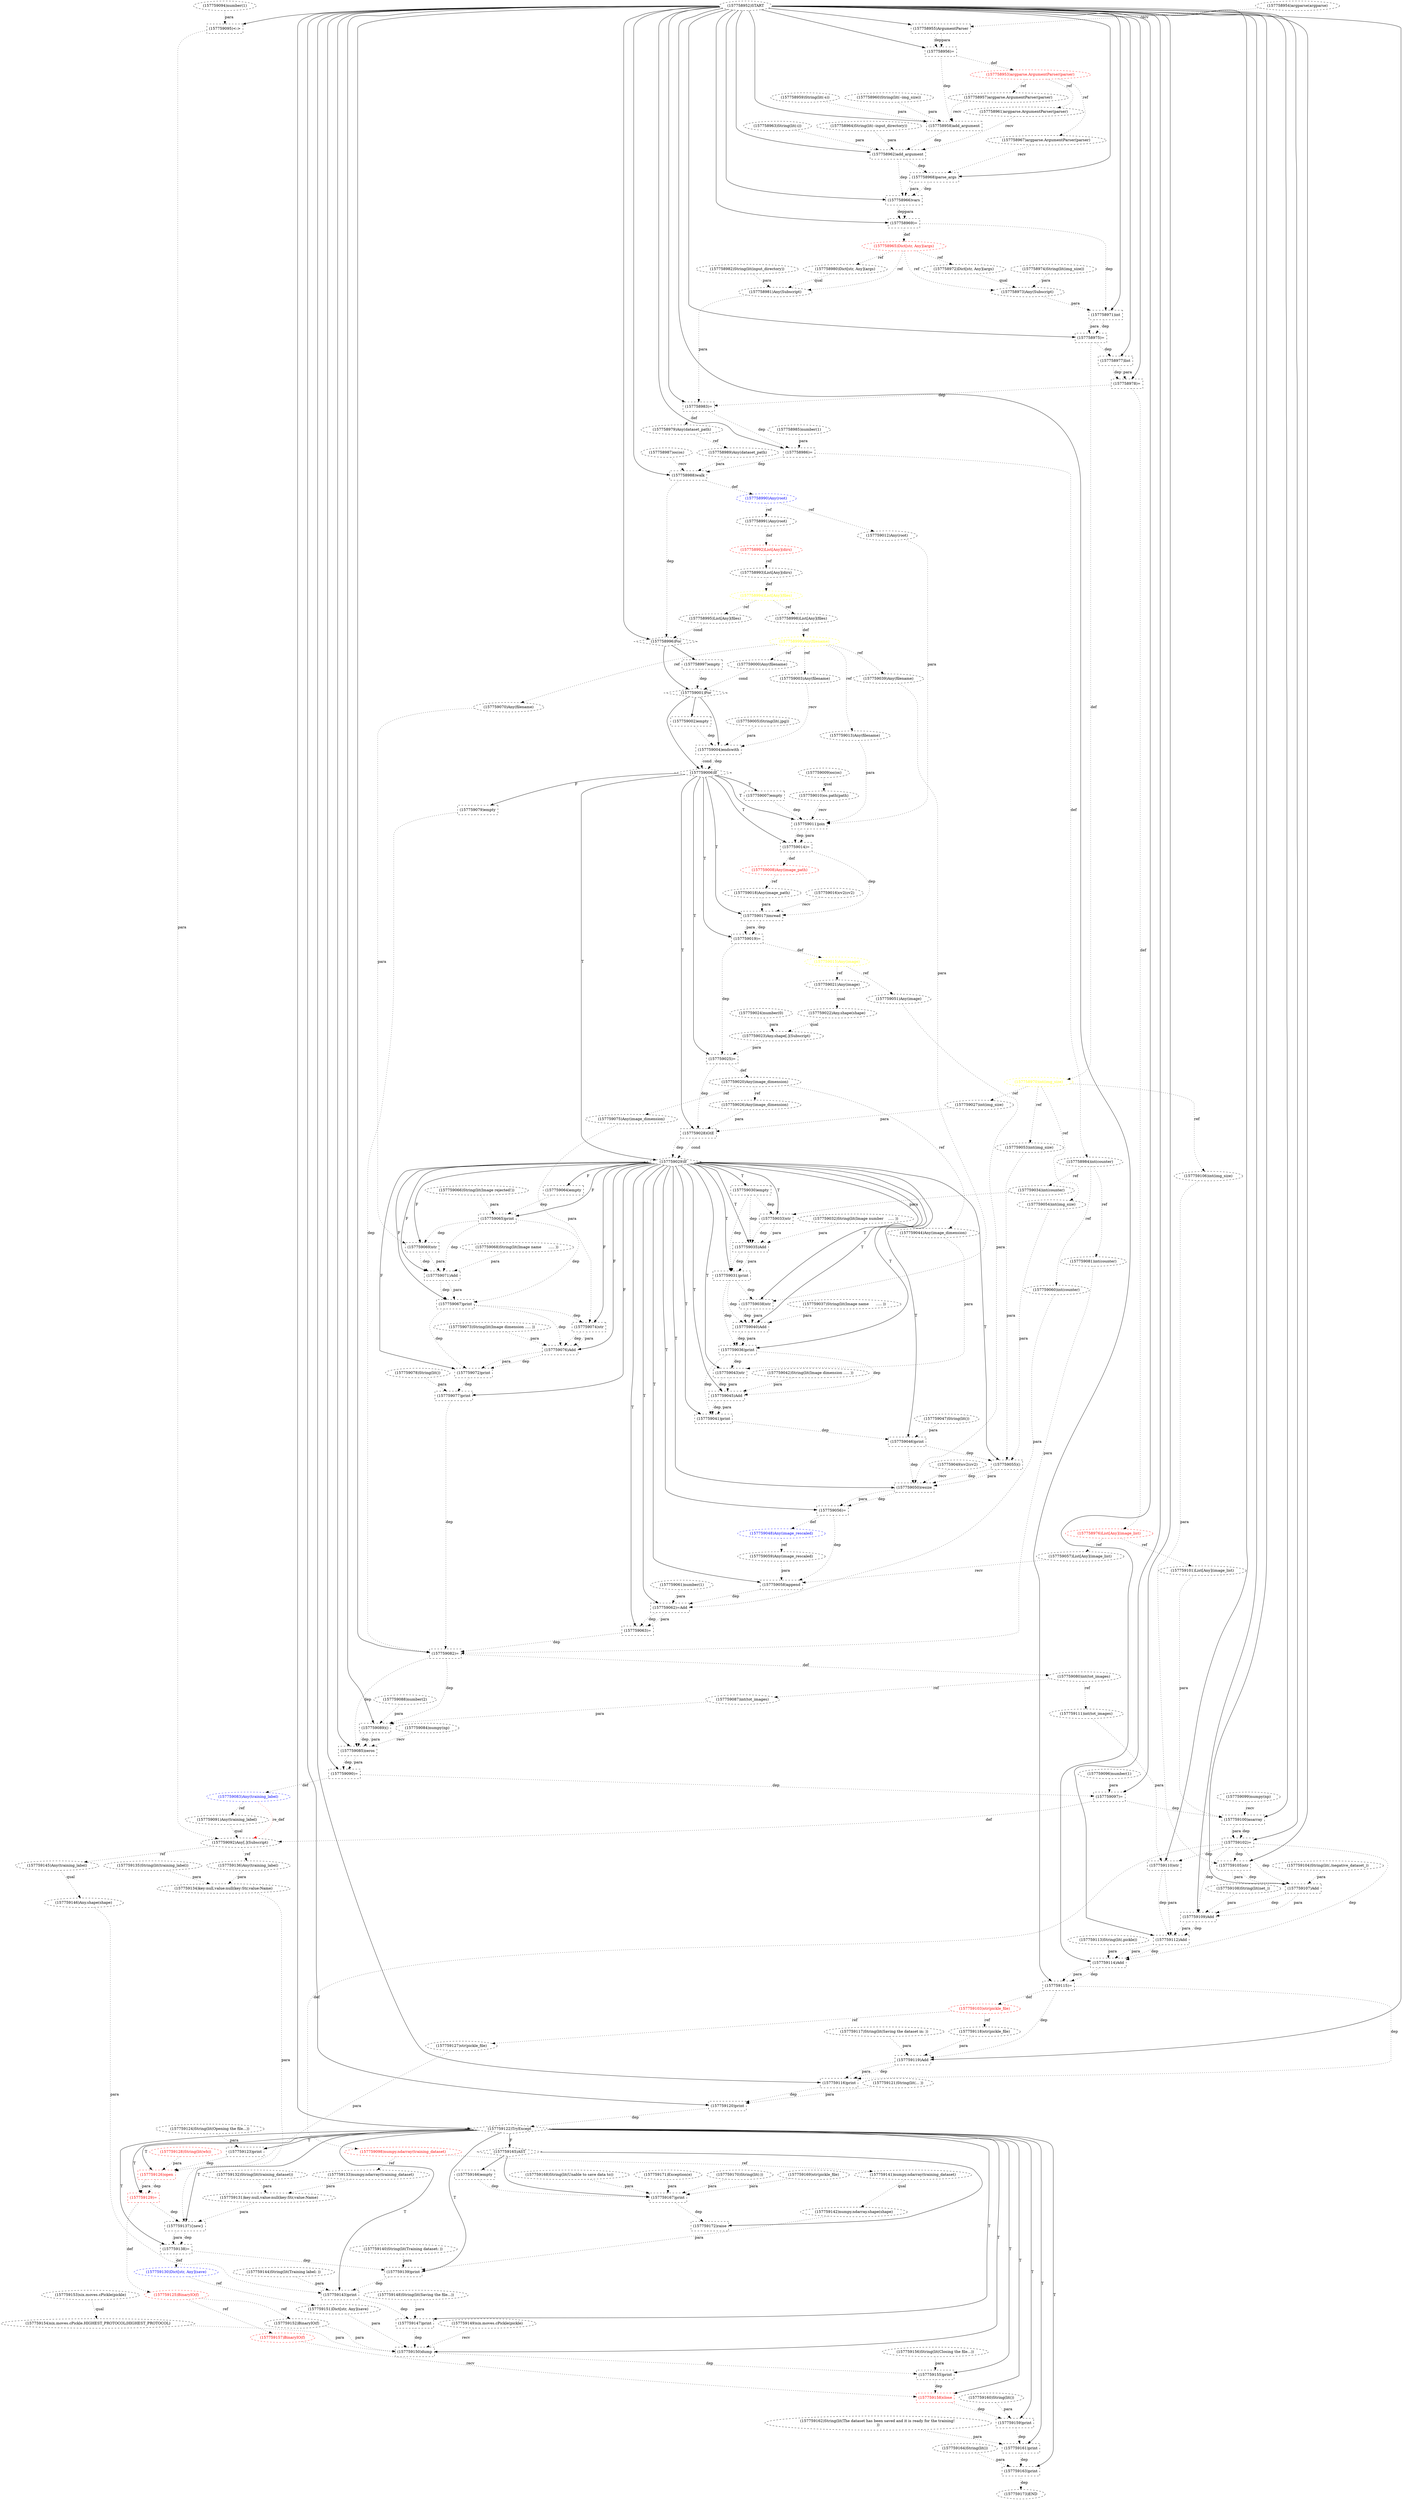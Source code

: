 digraph G {
1 [label="(157758995)List[Any](files)" shape=ellipse style=dashed]
2 [label="(157758959)String(lit(-s))" shape=ellipse style=dashed]
3 [label="(157759170)String(lit(:))" shape=ellipse style=dashed]
4 [label="(157759111)int(tot_images)" shape=ellipse style=dashed]
5 [label="(157759133)numpy.ndarray(training_dataset)" shape=ellipse style=dashed]
6 [label="(157759009)os(os)" shape=ellipse style=dashed]
7 [label="(157759102)=" shape=box style=dashed]
8 [label="(157759094)number(1)" shape=ellipse style=dashed]
9 [label="(157759142)numpy.ndarray.shape(shape)" shape=ellipse style=dashed]
10 [label="(157758968)parse_args" shape=box style=dashed]
11 [label="(157759043)str" shape=box style=dashed]
12 [label="(157759104)String(lit(./negative_dataset_))" shape=ellipse style=dashed]
13 [label="(157758982)String(lit(input_directory))" shape=ellipse style=dashed]
14 [label="(157759156)String(lit(Closing the file...))" shape=ellipse style=dashed]
15 [label="(157759075)Any(image_dimension)" shape=ellipse style=dashed]
16 [label="(157759010)os.path(path)" shape=ellipse style=dashed]
17 [label="(157759114)Add" shape=box style=dashed]
18 [label="(157759023)Any.shape[.](Subscript)" shape=ellipse style=dashed]
19 [label="(157759085)zeros" shape=box style=dashed]
20 [label="(157758981)Any(Subscript)" shape=ellipse style=dashed]
21 [label="(157758990)Any(root)" shape=ellipse style=dashed color=blue fontcolor=blue]
22 [label="(157759165)AST" shape=diamond style=dashed]
23 [label="(157759154)six.moves.cPickle.HIGHEST_PROTOCOL(HIGHEST_PROTOCOL)" shape=ellipse style=dashed]
24 [label="(157759132)String(lit(training_dataset))" shape=ellipse style=dashed]
25 [label="(157758965)Dict[str, Any](args)" shape=ellipse style=dashed color=red fontcolor=red]
26 [label="(157758960)String(lit(--img_size))" shape=ellipse style=dashed]
27 [label="(157759158)close" shape=box style=dashed color=red fontcolor=red]
28 [label="(157759123)print" shape=box style=dashed]
29 [label="(157759091)Any(training_label)" shape=ellipse style=dashed]
30 [label="(157759059)Any(image_rescaled)" shape=ellipse style=dashed]
31 [label="(157759169)str(pickle_file)" shape=ellipse style=dashed]
32 [label="(157758988)walk" shape=box style=dashed]
33 [label="(157759092)Any[.](Subscript)" shape=ellipse style=dashed]
34 [label="(157759011)join" shape=box style=dashed]
35 [label="(157759144)String(lit(Training label: ))" shape=ellipse style=dashed]
36 [label="(157759038)str" shape=box style=dashed]
37 [label="(157759106)int(img_size)" shape=ellipse style=dashed]
38 [label="(157758973)Any(Subscript)" shape=ellipse style=dashed]
39 [label="(157759152)BinaryIO(f)" shape=ellipse style=dashed]
40 [label="(157759071)Add" shape=box style=dashed]
41 [label="(157759076)Add" shape=box style=dashed]
42 [label="(157759058)append" shape=box style=dashed]
43 [label="(157759166)empty" shape=box style=dashed]
44 [label="(157759008)Any(image_path)" shape=ellipse style=dashed color=red fontcolor=red]
45 [label="(157759049)cv2(cv2)" shape=ellipse style=dashed]
46 [label="(157759045)Add" shape=box style=dashed]
47 [label="(157758998)List[Any](files)" shape=ellipse style=dashed]
48 [label="(157759088)number(2)" shape=ellipse style=dashed]
49 [label="(157759081)int(counter)" shape=ellipse style=dashed]
50 [label="(157759080)int(tot_images)" shape=ellipse style=dashed color=black fontcolor=black]
51 [label="(157759126)open" shape=box style=dashed color=red fontcolor=red]
52 [label="(157759145)Any(training_label)" shape=ellipse style=dashed]
53 [label="(157759029)If" shape=diamond style=dashed]
54 [label="(157758975)=" shape=box style=dashed]
55 [label="(157758991)Any(root)" shape=ellipse style=dashed]
56 [label="(157759074)str" shape=box style=dashed]
57 [label="(157758999)Any(filename)" shape=ellipse style=dashed color=yellow fontcolor=yellow]
58 [label="(157759150)dump" shape=box style=dashed]
59 [label="(157759096)number(1)" shape=ellipse style=dashed]
60 [label="(157759082)=" shape=box style=dashed]
61 [label="(157759116)print" shape=box style=dashed]
62 [label="(157759047)String(lit())" shape=ellipse style=dashed]
63 [label="(157759172)raise" shape=box style=dashed]
64 [label="(157758955)ArgumentParser" shape=box style=dashed]
65 [label="(157759053)int(img_size)" shape=ellipse style=dashed]
66 [label="(157759149)six.moves.cPickle(pickle)" shape=ellipse style=dashed]
67 [label="(157759050)resize" shape=box style=dashed]
68 [label="(157759083)Any(training_label)" shape=ellipse style=dashed color=blue fontcolor=blue]
69 [label="(157759001)For" shape=diamond style=dashed]
70 [label="(157759161)print" shape=box style=dashed]
71 [label="(157758976)List[Any](image_list)" shape=ellipse style=dashed color=red fontcolor=red]
72 [label="(157759098)numpy.ndarray(training_dataset)" shape=ellipse style=dashed color=red fontcolor=red]
73 [label="(157759026)Any(image_dimension)" shape=ellipse style=dashed]
74 [label="(157759005)String(lit(.jpg))" shape=ellipse style=dashed]
75 [label="(157758972)Dict[str, Any](args)" shape=ellipse style=dashed]
76 [label="(157758962)add_argument" shape=box style=dashed]
77 [label="(157758984)int(counter)" shape=ellipse style=dashed color=black fontcolor=black]
78 [label="(157759077)print" shape=box style=dashed]
79 [label="(157759147)print" shape=box style=dashed]
80 [label="(157759069)str" shape=box style=dashed]
81 [label="(157759119)Add" shape=box style=dashed]
82 [label="(157759155)print" shape=box style=dashed]
83 [label="(157759163)print" shape=box style=dashed]
84 [label="(157759143)print" shape=box style=dashed]
85 [label="(157759109)Add" shape=box style=dashed]
86 [label="(157759167)print" shape=box style=dashed]
87 [label="(157758983)=" shape=box style=dashed]
88 [label="(157759134)key:null,value:null(key:Str,value:Name)" shape=ellipse style=dashed]
89 [label="(157759057)List[Any](image_list)" shape=ellipse style=dashed]
90 [label="(157759099)numpy(np)" shape=ellipse style=dashed]
91 [label="(157759124)String(lit(Opening the file...))" shape=ellipse style=dashed]
92 [label="(157759153)six.moves.cPickle(pickle)" shape=ellipse style=dashed]
93 [label="(157759136)Any(training_label)" shape=ellipse style=dashed]
94 [label="(157758997)empty" shape=box style=dashed]
95 [label="(157759117)String(lit(Saving the dataset in: ))" shape=ellipse style=dashed]
96 [label="(157758985)number(1)" shape=ellipse style=dashed]
97 [label="(157759162)String(lit(The dataset has been saved and it is ready for the training! 
))" shape=ellipse style=dashed]
98 [label="(157759129)=" shape=box style=dashed color=red fontcolor=red]
99 [label="(157759032)String(lit(Image number    ..... ))" shape=ellipse style=dashed]
100 [label="(157759087)int(tot_images)" shape=ellipse style=dashed]
101 [label="(157759141)numpy.ndarray(training_dataset)" shape=ellipse style=dashed]
102 [label="(157758978)=" shape=box style=dashed]
103 [label="(157759034)int(counter)" shape=ellipse style=dashed]
104 [label="(157759056)=" shape=box style=dashed]
105 [label="(157758993)List[Any](dirs)" shape=ellipse style=dashed]
106 [label="(157759039)Any(filename)" shape=ellipse style=dashed]
107 [label="(157758986)=" shape=box style=dashed]
108 [label="(157759066)String(lit(Image rejected!))" shape=ellipse style=dashed]
109 [label="(157758957)argparse.ArgumentParser(parser)" shape=ellipse style=dashed]
110 [label="(157758994)List[Any](files)" shape=ellipse style=dashed color=yellow fontcolor=yellow]
111 [label="(157759148)String(lit(Saving the file...))" shape=ellipse style=dashed]
112 [label="(157759146)Any.shape(shape)" shape=ellipse style=dashed]
113 [label="(157759035)Add" shape=box style=dashed]
114 [label="(157758958)add_argument" shape=box style=dashed]
115 [label="(157759128)String(lit(wb))" shape=ellipse style=dashed color=red fontcolor=red]
116 [label="(157759065)print" shape=box style=dashed]
117 [label="(157759068)String(lit(Image name      ..... ))" shape=ellipse style=dashed]
118 [label="(157759004)endswith" shape=box style=dashed]
119 [label="(157759137){new}" shape=box style=dashed]
120 [label="(157759033)str" shape=box style=dashed]
121 [label="(157759048)Any(image_rescaled)" shape=ellipse style=dashed color=blue fontcolor=blue]
122 [label="(157758953)argparse.ArgumentParser(parser)" shape=ellipse style=dashed color=red fontcolor=red]
123 [label="(157759115)=" shape=box style=dashed]
124 [label="(157759168)String(lit(Unable to save data to))" shape=ellipse style=dashed]
125 [label="(157759024)number(0)" shape=ellipse style=dashed]
126 [label="(157759000)Any(filename)" shape=ellipse style=dashed]
127 [label="(157759051)Any(image)" shape=ellipse style=dashed]
128 [label="(157759131)key:null,value:null(key:Str,value:Name)" shape=ellipse style=dashed]
129 [label="(157759040)Add" shape=box style=dashed]
130 [label="(157759159)print" shape=box style=dashed]
131 [label="(157758980)Dict[str, Any](args)" shape=ellipse style=dashed]
132 [label="(157759061)number(1)" shape=ellipse style=dashed]
133 [label="(157759113)String(lit(.pickle))" shape=ellipse style=dashed]
134 [label="(157759171)Exception(e)" shape=ellipse style=dashed]
135 [label="(157758992)List[Any](dirs)" shape=ellipse style=dashed color=red fontcolor=red]
136 [label="(157759164)String(lit())" shape=ellipse style=dashed]
137 [label="(157758987)os(os)" shape=ellipse style=dashed]
138 [label="(157759012)Any(root)" shape=ellipse style=dashed]
139 [label="(157759173)END" style=dashed]
140 [label="(157759025)=" shape=box style=dashed]
141 [label="(157759118)str(pickle_file)" shape=ellipse style=dashed]
142 [label="(157759003)Any(filename)" shape=ellipse style=dashed]
143 [label="(157759151)Dict[str, Any](save)" shape=ellipse style=dashed]
144 [label="(157758979)Any(dataset_path)" shape=ellipse style=dashed color=black fontcolor=black]
145 [label="(157758956)=" shape=box style=dashed]
146 [label="(157759105)str" shape=box style=dashed]
147 [label="(157759078)String(lit())" shape=ellipse style=dashed]
148 [label="(157759090)=" shape=box style=dashed]
149 [label="(157758963)String(lit(-i))" shape=ellipse style=dashed]
150 [label="(157759042)String(lit(Image dimension ..... ))" shape=ellipse style=dashed]
151 [label="(157759108)String(lit(net_))" shape=ellipse style=dashed]
152 [label="(157759060)int(counter)" shape=ellipse style=dashed]
153 [label="(157759112)Add" shape=box style=dashed]
154 [label="(157759054)int(img_size)" shape=ellipse style=dashed]
155 [label="(157759027)int(img_size)" shape=ellipse style=dashed]
156 [label="(157759006)If" shape=diamond style=dashed]
157 [label="(157759013)Any(filename)" shape=ellipse style=dashed]
158 [label="(157759110)str" shape=box style=dashed]
159 [label="(157759018)Any(image_path)" shape=ellipse style=dashed]
160 [label="(157759015)Any(image)" shape=ellipse style=dashed color=yellow fontcolor=yellow]
161 [label="(157759064)empty" shape=box style=dashed]
162 [label="(157758989)Any(dataset_path)" shape=ellipse style=dashed]
163 [label="(157759036)print" shape=box style=dashed]
164 [label="(157759030)empty" shape=box style=dashed]
165 [label="(157759139)print" shape=box style=dashed]
166 [label="(157759107)Add" shape=box style=dashed]
167 [label="(157758969)=" shape=box style=dashed]
168 [label="(157759121)String(lit(... ))" shape=ellipse style=dashed]
169 [label="(157758966)vars" shape=box style=dashed]
170 [label="(157759097)=" shape=box style=dashed]
171 [label="(157759046)print" shape=box style=dashed]
172 [label="(157759095)<:>" shape=box style=dashed]
173 [label="(157759070)Any(filename)" shape=ellipse style=dashed]
174 [label="(157758961)argparse.ArgumentParser(parser)" shape=ellipse style=dashed]
175 [label="(157759072)print" shape=box style=dashed]
176 [label="(157759122)TryExcept" shape=diamond style=dashed]
177 [label="(157758971)int" shape=box style=dashed]
178 [label="(157759127)str(pickle_file)" shape=ellipse style=dashed]
179 [label="(157759063)=" shape=box style=dashed]
180 [label="(157759037)String(lit(Image name      ..... ))" shape=ellipse style=dashed]
181 [label="(157759130)Dict[str, Any](save)" shape=ellipse style=dashed color=blue fontcolor=blue]
182 [label="(157759067)print" shape=box style=dashed]
183 [label="(157759019)=" shape=box style=dashed]
184 [label="(157759100)asarray" shape=box style=dashed]
185 [label="(157759014)=" shape=box style=dashed]
186 [label="(157759055)()" shape=box style=dashed]
187 [label="(157759120)print" shape=box style=dashed]
188 [label="(157759125)BinaryIO(f)" shape=ellipse style=dashed color=red fontcolor=red]
189 [label="(157759103)str(pickle_file)" shape=ellipse style=dashed color=red fontcolor=red]
190 [label="(157759002)empty" shape=box style=dashed]
191 [label="(157758964)String(lit(--input_directory))" shape=ellipse style=dashed]
192 [label="(157759073)String(lit(Image dimension ..... ))" shape=ellipse style=dashed]
193 [label="(157759020)Any(image_dimension)" shape=ellipse style=dashed color=black fontcolor=black]
194 [label="(157759157)BinaryIO(f)" shape=ellipse style=dashed color=red fontcolor=red]
195 [label="(157759022)Any.shape(shape)" shape=ellipse style=dashed]
196 [label="(157758954)argparse(argparse)" shape=ellipse style=dashed]
197 [label="(157758970)int(img_size)" shape=ellipse style=dashed color=yellow fontcolor=yellow]
198 [label="(157759016)cv2(cv2)" shape=ellipse style=dashed]
199 [label="(157759135)String(lit(training_label))" shape=ellipse style=dashed]
200 [label="(157759031)print" shape=box style=dashed]
201 [label="(157759062)=Add" shape=box style=dashed]
202 [label="(157758952)START" style=dashed]
203 [label="(157759017)imread" shape=box style=dashed]
204 [label="(157759089)()" shape=box style=dashed]
205 [label="(157759140)String(lit(Training dataset: ))" shape=ellipse style=dashed]
206 [label="(157758977)list" shape=box style=dashed]
207 [label="(157759138)=" shape=box style=dashed]
208 [label="(157758974)String(lit(img_size))" shape=ellipse style=dashed]
209 [label="(157759160)String(lit())" shape=ellipse style=dashed]
210 [label="(157758967)argparse.ArgumentParser(parser)" shape=ellipse style=dashed]
211 [label="(157759041)print" shape=box style=dashed]
212 [label="(157759007)empty" shape=box style=dashed]
213 [label="(157759021)Any(image)" shape=ellipse style=dashed]
214 [label="(157758996)For" shape=diamond style=dashed]
215 [label="(157759079)empty" shape=box style=dashed]
216 [label="(157759044)Any(image_dimension)" shape=ellipse style=dashed]
217 [label="(157759028)GtE" shape=box style=dashed]
218 [label="(157759084)numpy(np)" shape=ellipse style=dashed]
219 [label="(157759101)List[Any](image_list)" shape=ellipse style=dashed]
110 -> 1 [label="ref" style=dotted];
50 -> 4 [label="ref" style=dotted];
72 -> 5 [label="ref" style=dotted];
202 -> 7 [label="" style=solid];
184 -> 7 [label="dep" style=dotted];
184 -> 7 [label="para" style=dotted];
101 -> 9 [label="qual" style=dotted];
202 -> 10 [label="" style=solid];
210 -> 10 [label="recv" style=dotted];
76 -> 10 [label="dep" style=dotted];
53 -> 11 [label="T"];
216 -> 11 [label="para" style=dotted];
163 -> 11 [label="dep" style=dotted];
193 -> 15 [label="ref" style=dotted];
6 -> 16 [label="qual" style=dotted];
202 -> 17 [label="" style=solid];
153 -> 17 [label="dep" style=dotted];
153 -> 17 [label="para" style=dotted];
133 -> 17 [label="para" style=dotted];
7 -> 17 [label="dep" style=dotted];
195 -> 18 [label="qual" style=dotted];
125 -> 18 [label="para" style=dotted];
202 -> 19 [label="" style=solid];
218 -> 19 [label="recv" style=dotted];
204 -> 19 [label="dep" style=dotted];
204 -> 19 [label="para" style=dotted];
60 -> 19 [label="dep" style=dotted];
131 -> 20 [label="qual" style=dotted];
13 -> 20 [label="para" style=dotted];
25 -> 20 [label="ref" style=dotted];
32 -> 21 [label="def" style=dotted];
176 -> 22 [label="F"];
92 -> 23 [label="qual" style=dotted];
167 -> 25 [label="def" style=dotted];
176 -> 27 [label="T"];
194 -> 27 [label="recv" style=dotted];
82 -> 27 [label="dep" style=dotted];
176 -> 28 [label="T"];
91 -> 28 [label="para" style=dotted];
68 -> 29 [label="ref" style=dotted];
121 -> 30 [label="ref" style=dotted];
202 -> 32 [label="" style=solid];
137 -> 32 [label="recv" style=dotted];
162 -> 32 [label="para" style=dotted];
107 -> 32 [label="dep" style=dotted];
29 -> 33 [label="qual" style=dotted];
172 -> 33 [label="para" style=dotted];
170 -> 33 [label="def" style=dotted];
68 -> 33 [label="re_def" style=dotted color=red];
156 -> 34 [label="T"];
16 -> 34 [label="recv" style=dotted];
138 -> 34 [label="para" style=dotted];
157 -> 34 [label="para" style=dotted];
212 -> 34 [label="dep" style=dotted];
53 -> 36 [label="T"];
106 -> 36 [label="para" style=dotted];
200 -> 36 [label="dep" style=dotted];
197 -> 37 [label="ref" style=dotted];
75 -> 38 [label="qual" style=dotted];
208 -> 38 [label="para" style=dotted];
25 -> 38 [label="ref" style=dotted];
188 -> 39 [label="ref" style=dotted];
53 -> 40 [label="F"];
117 -> 40 [label="para" style=dotted];
80 -> 40 [label="dep" style=dotted];
80 -> 40 [label="para" style=dotted];
116 -> 40 [label="dep" style=dotted];
53 -> 41 [label="F"];
192 -> 41 [label="para" style=dotted];
56 -> 41 [label="dep" style=dotted];
56 -> 41 [label="para" style=dotted];
182 -> 41 [label="dep" style=dotted];
53 -> 42 [label="T"];
89 -> 42 [label="recv" style=dotted];
30 -> 42 [label="para" style=dotted];
104 -> 42 [label="dep" style=dotted];
22 -> 43 [label="" style=solid];
185 -> 44 [label="def" style=dotted];
53 -> 46 [label="T"];
150 -> 46 [label="para" style=dotted];
11 -> 46 [label="dep" style=dotted];
11 -> 46 [label="para" style=dotted];
163 -> 46 [label="dep" style=dotted];
110 -> 47 [label="ref" style=dotted];
77 -> 49 [label="ref" style=dotted];
60 -> 50 [label="def" style=dotted];
176 -> 51 [label="T"];
178 -> 51 [label="para" style=dotted];
115 -> 51 [label="para" style=dotted];
28 -> 51 [label="dep" style=dotted];
33 -> 52 [label="ref" style=dotted];
156 -> 53 [label="T"];
217 -> 53 [label="dep" style=dotted];
217 -> 53 [label="cond" style=dotted];
202 -> 54 [label="" style=solid];
177 -> 54 [label="dep" style=dotted];
177 -> 54 [label="para" style=dotted];
21 -> 55 [label="ref" style=dotted];
53 -> 56 [label="F"];
15 -> 56 [label="para" style=dotted];
182 -> 56 [label="dep" style=dotted];
47 -> 57 [label="def" style=dotted];
176 -> 58 [label="T"];
66 -> 58 [label="recv" style=dotted];
143 -> 58 [label="para" style=dotted];
39 -> 58 [label="para" style=dotted];
23 -> 58 [label="para" style=dotted];
79 -> 58 [label="dep" style=dotted];
202 -> 60 [label="" style=solid];
49 -> 60 [label="para" style=dotted];
78 -> 60 [label="dep" style=dotted];
179 -> 60 [label="dep" style=dotted];
215 -> 60 [label="dep" style=dotted];
202 -> 61 [label="" style=solid];
81 -> 61 [label="dep" style=dotted];
81 -> 61 [label="para" style=dotted];
123 -> 61 [label="dep" style=dotted];
22 -> 63 [label="" style=solid];
86 -> 63 [label="dep" style=dotted];
202 -> 64 [label="" style=solid];
196 -> 64 [label="recv" style=dotted];
197 -> 65 [label="ref" style=dotted];
53 -> 67 [label="T"];
45 -> 67 [label="recv" style=dotted];
127 -> 67 [label="para" style=dotted];
186 -> 67 [label="dep" style=dotted];
186 -> 67 [label="para" style=dotted];
171 -> 67 [label="dep" style=dotted];
148 -> 68 [label="def" style=dotted];
214 -> 69 [label="" style=solid];
126 -> 69 [label="cond" style=dotted];
94 -> 69 [label="dep" style=dotted];
176 -> 70 [label="T"];
97 -> 70 [label="para" style=dotted];
130 -> 70 [label="dep" style=dotted];
102 -> 71 [label="def" style=dotted];
7 -> 72 [label="def" style=dotted];
193 -> 73 [label="ref" style=dotted];
25 -> 75 [label="ref" style=dotted];
202 -> 76 [label="" style=solid];
174 -> 76 [label="recv" style=dotted];
149 -> 76 [label="para" style=dotted];
191 -> 76 [label="para" style=dotted];
114 -> 76 [label="dep" style=dotted];
107 -> 77 [label="def" style=dotted];
53 -> 78 [label="F"];
147 -> 78 [label="para" style=dotted];
175 -> 78 [label="dep" style=dotted];
176 -> 79 [label="T"];
111 -> 79 [label="para" style=dotted];
84 -> 79 [label="dep" style=dotted];
53 -> 80 [label="F"];
173 -> 80 [label="para" style=dotted];
116 -> 80 [label="dep" style=dotted];
202 -> 81 [label="" style=solid];
95 -> 81 [label="para" style=dotted];
141 -> 81 [label="para" style=dotted];
123 -> 81 [label="dep" style=dotted];
176 -> 82 [label="T"];
14 -> 82 [label="para" style=dotted];
58 -> 82 [label="dep" style=dotted];
176 -> 83 [label="T"];
136 -> 83 [label="para" style=dotted];
70 -> 83 [label="dep" style=dotted];
176 -> 84 [label="T"];
35 -> 84 [label="para" style=dotted];
112 -> 84 [label="para" style=dotted];
165 -> 84 [label="dep" style=dotted];
202 -> 85 [label="" style=solid];
166 -> 85 [label="dep" style=dotted];
166 -> 85 [label="para" style=dotted];
151 -> 85 [label="para" style=dotted];
7 -> 85 [label="dep" style=dotted];
22 -> 86 [label="" style=solid];
124 -> 86 [label="para" style=dotted];
31 -> 86 [label="para" style=dotted];
3 -> 86 [label="para" style=dotted];
134 -> 86 [label="para" style=dotted];
43 -> 86 [label="dep" style=dotted];
202 -> 87 [label="" style=solid];
20 -> 87 [label="para" style=dotted];
102 -> 87 [label="dep" style=dotted];
199 -> 88 [label="para" style=dotted];
93 -> 88 [label="para" style=dotted];
71 -> 89 [label="ref" style=dotted];
33 -> 93 [label="ref" style=dotted];
214 -> 94 [label="" style=solid];
176 -> 98 [label="T"];
51 -> 98 [label="dep" style=dotted];
51 -> 98 [label="para" style=dotted];
50 -> 100 [label="ref" style=dotted];
72 -> 101 [label="ref" style=dotted];
202 -> 102 [label="" style=solid];
206 -> 102 [label="dep" style=dotted];
206 -> 102 [label="para" style=dotted];
77 -> 103 [label="ref" style=dotted];
53 -> 104 [label="T"];
67 -> 104 [label="dep" style=dotted];
67 -> 104 [label="para" style=dotted];
135 -> 105 [label="ref" style=dotted];
57 -> 106 [label="ref" style=dotted];
202 -> 107 [label="" style=solid];
96 -> 107 [label="para" style=dotted];
87 -> 107 [label="dep" style=dotted];
122 -> 109 [label="ref" style=dotted];
105 -> 110 [label="def" style=dotted];
52 -> 112 [label="qual" style=dotted];
53 -> 113 [label="T"];
99 -> 113 [label="para" style=dotted];
120 -> 113 [label="dep" style=dotted];
120 -> 113 [label="para" style=dotted];
164 -> 113 [label="dep" style=dotted];
202 -> 114 [label="" style=solid];
109 -> 114 [label="recv" style=dotted];
2 -> 114 [label="para" style=dotted];
26 -> 114 [label="para" style=dotted];
145 -> 114 [label="dep" style=dotted];
53 -> 116 [label="F"];
108 -> 116 [label="para" style=dotted];
161 -> 116 [label="dep" style=dotted];
69 -> 118 [label="" style=solid];
142 -> 118 [label="recv" style=dotted];
74 -> 118 [label="para" style=dotted];
190 -> 118 [label="dep" style=dotted];
176 -> 119 [label="T"];
128 -> 119 [label="para" style=dotted];
88 -> 119 [label="para" style=dotted];
98 -> 119 [label="dep" style=dotted];
53 -> 120 [label="T"];
103 -> 120 [label="para" style=dotted];
164 -> 120 [label="dep" style=dotted];
104 -> 121 [label="def" style=dotted];
145 -> 122 [label="def" style=dotted];
202 -> 123 [label="" style=solid];
17 -> 123 [label="dep" style=dotted];
17 -> 123 [label="para" style=dotted];
57 -> 126 [label="ref" style=dotted];
160 -> 127 [label="ref" style=dotted];
24 -> 128 [label="para" style=dotted];
5 -> 128 [label="para" style=dotted];
53 -> 129 [label="T"];
180 -> 129 [label="para" style=dotted];
36 -> 129 [label="dep" style=dotted];
36 -> 129 [label="para" style=dotted];
200 -> 129 [label="dep" style=dotted];
176 -> 130 [label="T"];
209 -> 130 [label="para" style=dotted];
27 -> 130 [label="dep" style=dotted];
25 -> 131 [label="ref" style=dotted];
55 -> 135 [label="def" style=dotted];
21 -> 138 [label="ref" style=dotted];
83 -> 139 [label="dep" style=dotted];
156 -> 140 [label="T"];
18 -> 140 [label="para" style=dotted];
183 -> 140 [label="dep" style=dotted];
189 -> 141 [label="ref" style=dotted];
57 -> 142 [label="ref" style=dotted];
181 -> 143 [label="ref" style=dotted];
87 -> 144 [label="def" style=dotted];
202 -> 145 [label="" style=solid];
64 -> 145 [label="dep" style=dotted];
64 -> 145 [label="para" style=dotted];
202 -> 146 [label="" style=solid];
37 -> 146 [label="para" style=dotted];
7 -> 146 [label="dep" style=dotted];
202 -> 148 [label="" style=solid];
19 -> 148 [label="dep" style=dotted];
19 -> 148 [label="para" style=dotted];
77 -> 152 [label="ref" style=dotted];
202 -> 153 [label="" style=solid];
85 -> 153 [label="dep" style=dotted];
85 -> 153 [label="para" style=dotted];
158 -> 153 [label="dep" style=dotted];
158 -> 153 [label="para" style=dotted];
197 -> 154 [label="ref" style=dotted];
197 -> 155 [label="ref" style=dotted];
69 -> 156 [label="" style=solid];
118 -> 156 [label="dep" style=dotted];
118 -> 156 [label="cond" style=dotted];
57 -> 157 [label="ref" style=dotted];
202 -> 158 [label="" style=solid];
4 -> 158 [label="para" style=dotted];
7 -> 158 [label="dep" style=dotted];
44 -> 159 [label="ref" style=dotted];
183 -> 160 [label="def" style=dotted];
53 -> 161 [label="F"];
144 -> 162 [label="ref" style=dotted];
53 -> 163 [label="T"];
129 -> 163 [label="dep" style=dotted];
129 -> 163 [label="para" style=dotted];
200 -> 163 [label="dep" style=dotted];
53 -> 164 [label="T"];
176 -> 165 [label="T"];
205 -> 165 [label="para" style=dotted];
9 -> 165 [label="para" style=dotted];
207 -> 165 [label="dep" style=dotted];
202 -> 166 [label="" style=solid];
12 -> 166 [label="para" style=dotted];
146 -> 166 [label="dep" style=dotted];
146 -> 166 [label="para" style=dotted];
7 -> 166 [label="dep" style=dotted];
202 -> 167 [label="" style=solid];
169 -> 167 [label="dep" style=dotted];
169 -> 167 [label="para" style=dotted];
202 -> 169 [label="" style=solid];
10 -> 169 [label="dep" style=dotted];
10 -> 169 [label="para" style=dotted];
76 -> 169 [label="dep" style=dotted];
202 -> 170 [label="" style=solid];
59 -> 170 [label="para" style=dotted];
148 -> 170 [label="dep" style=dotted];
53 -> 171 [label="T"];
62 -> 171 [label="para" style=dotted];
211 -> 171 [label="dep" style=dotted];
202 -> 172 [label="" style=solid];
8 -> 172 [label="para" style=dotted];
57 -> 173 [label="ref" style=dotted];
122 -> 174 [label="ref" style=dotted];
53 -> 175 [label="F"];
41 -> 175 [label="dep" style=dotted];
41 -> 175 [label="para" style=dotted];
182 -> 175 [label="dep" style=dotted];
202 -> 176 [label="" style=solid];
187 -> 176 [label="dep" style=dotted];
202 -> 177 [label="" style=solid];
38 -> 177 [label="para" style=dotted];
167 -> 177 [label="dep" style=dotted];
189 -> 178 [label="ref" style=dotted];
53 -> 179 [label="T"];
201 -> 179 [label="dep" style=dotted];
201 -> 179 [label="para" style=dotted];
207 -> 181 [label="def" style=dotted];
53 -> 182 [label="F"];
40 -> 182 [label="dep" style=dotted];
40 -> 182 [label="para" style=dotted];
116 -> 182 [label="dep" style=dotted];
156 -> 183 [label="T"];
203 -> 183 [label="dep" style=dotted];
203 -> 183 [label="para" style=dotted];
202 -> 184 [label="" style=solid];
90 -> 184 [label="recv" style=dotted];
219 -> 184 [label="para" style=dotted];
170 -> 184 [label="dep" style=dotted];
156 -> 185 [label="T"];
34 -> 185 [label="dep" style=dotted];
34 -> 185 [label="para" style=dotted];
53 -> 186 [label="T"];
65 -> 186 [label="para" style=dotted];
154 -> 186 [label="para" style=dotted];
171 -> 186 [label="dep" style=dotted];
202 -> 187 [label="" style=solid];
168 -> 187 [label="para" style=dotted];
61 -> 187 [label="dep" style=dotted];
98 -> 188 [label="def" style=dotted];
123 -> 189 [label="def" style=dotted];
69 -> 190 [label="" style=solid];
140 -> 193 [label="def" style=dotted];
188 -> 194 [label="ref" style=dotted];
213 -> 195 [label="qual" style=dotted];
54 -> 197 [label="def" style=dotted];
53 -> 200 [label="T"];
113 -> 200 [label="dep" style=dotted];
113 -> 200 [label="para" style=dotted];
164 -> 200 [label="dep" style=dotted];
53 -> 201 [label="T"];
152 -> 201 [label="para" style=dotted];
132 -> 201 [label="para" style=dotted];
42 -> 201 [label="dep" style=dotted];
156 -> 203 [label="T"];
198 -> 203 [label="recv" style=dotted];
159 -> 203 [label="para" style=dotted];
185 -> 203 [label="dep" style=dotted];
202 -> 204 [label="" style=solid];
100 -> 204 [label="para" style=dotted];
48 -> 204 [label="para" style=dotted];
60 -> 204 [label="dep" style=dotted];
202 -> 206 [label="" style=solid];
54 -> 206 [label="dep" style=dotted];
176 -> 207 [label="T"];
119 -> 207 [label="dep" style=dotted];
119 -> 207 [label="para" style=dotted];
122 -> 210 [label="ref" style=dotted];
53 -> 211 [label="T"];
46 -> 211 [label="dep" style=dotted];
46 -> 211 [label="para" style=dotted];
163 -> 211 [label="dep" style=dotted];
156 -> 212 [label="T"];
160 -> 213 [label="ref" style=dotted];
202 -> 214 [label="" style=solid];
32 -> 214 [label="dep" style=dotted];
1 -> 214 [label="cond" style=dotted];
156 -> 215 [label="F"];
193 -> 216 [label="ref" style=dotted];
156 -> 217 [label="T"];
73 -> 217 [label="para" style=dotted];
155 -> 217 [label="para" style=dotted];
140 -> 217 [label="dep" style=dotted];
71 -> 219 [label="ref" style=dotted];
}